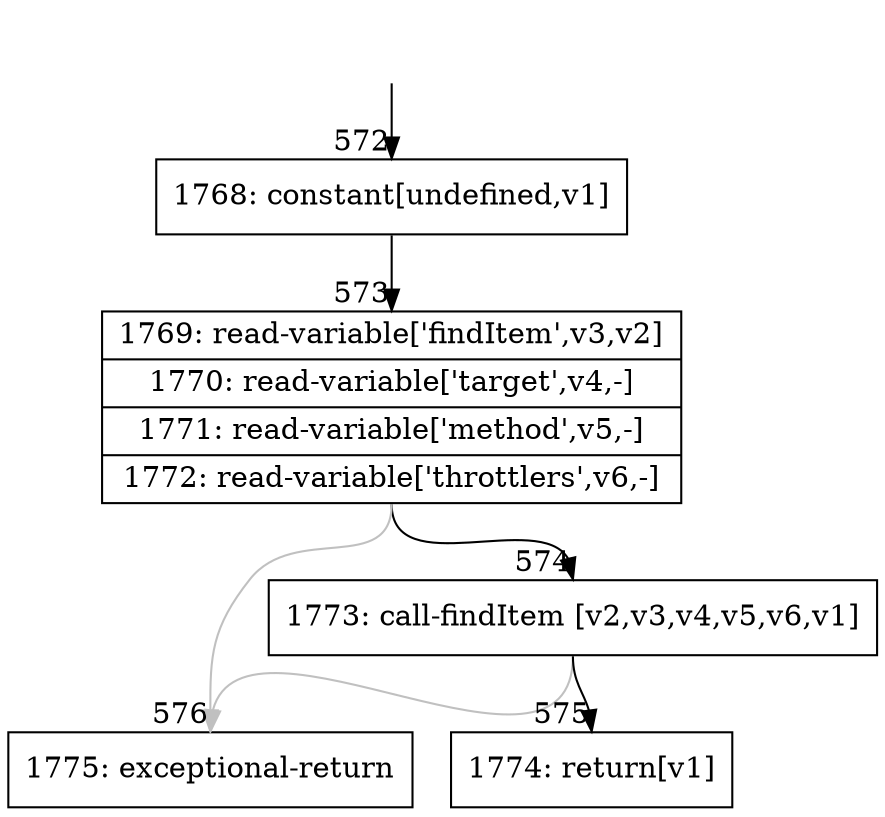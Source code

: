 digraph {
rankdir="TD"
BB_entry34[shape=none,label=""];
BB_entry34 -> BB572 [tailport=s, headport=n, headlabel="    572"]
BB572 [shape=record label="{1768: constant[undefined,v1]}" ] 
BB572 -> BB573 [tailport=s, headport=n, headlabel="      573"]
BB573 [shape=record label="{1769: read-variable['findItem',v3,v2]|1770: read-variable['target',v4,-]|1771: read-variable['method',v5,-]|1772: read-variable['throttlers',v6,-]}" ] 
BB573 -> BB574 [tailport=s, headport=n, headlabel="      574"]
BB573 -> BB576 [tailport=s, headport=n, color=gray, headlabel="      576"]
BB574 [shape=record label="{1773: call-findItem [v2,v3,v4,v5,v6,v1]}" ] 
BB574 -> BB575 [tailport=s, headport=n, headlabel="      575"]
BB574 -> BB576 [tailport=s, headport=n, color=gray]
BB575 [shape=record label="{1774: return[v1]}" ] 
BB576 [shape=record label="{1775: exceptional-return}" ] 
//#$~ 606
}
